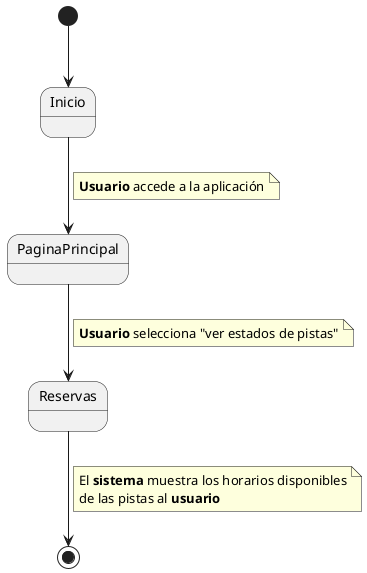 @startuml
[*] --> Inicio
Inicio --> PaginaPrincipal
note on link
    **Usuario** accede a la aplicación
end note
PaginaPrincipal --> Reservas
note on link
**Usuario** selecciona "ver estados de pistas"
end note
Reservas --> [*]
note on link
El **sistema** muestra los horarios disponibles
de las pistas al **usuario**
end note
@enduml
